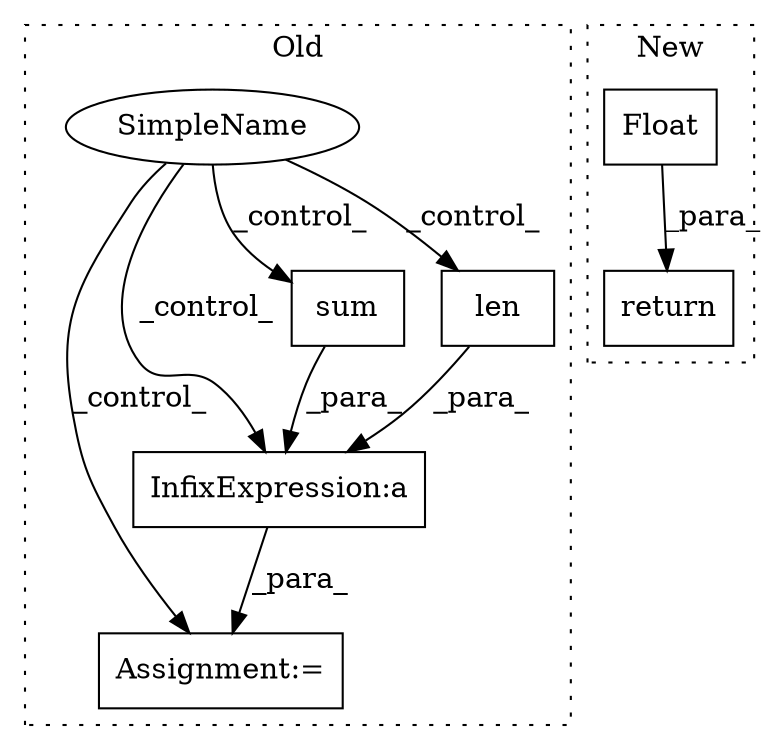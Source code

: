 digraph G {
subgraph cluster0 {
1 [label="len" a="32" s="4241,4258" l="4,1" shape="box"];
3 [label="Assignment:=" a="7" s="4218" l="1" shape="box"];
4 [label="InfixExpression:a" a="27" s="4238" l="3" shape="box"];
5 [label="SimpleName" a="42" s="" l="" shape="ellipse"];
6 [label="sum" a="32" s="4220,4237" l="4,1" shape="box"];
label = "Old";
style="dotted";
}
subgraph cluster1 {
2 [label="Float" a="32" s="4174,4185" l="6,1" shape="box"];
7 [label="return" a="41" s="4167" l="7" shape="box"];
label = "New";
style="dotted";
}
1 -> 4 [label="_para_"];
2 -> 7 [label="_para_"];
4 -> 3 [label="_para_"];
5 -> 3 [label="_control_"];
5 -> 1 [label="_control_"];
5 -> 4 [label="_control_"];
5 -> 6 [label="_control_"];
6 -> 4 [label="_para_"];
}